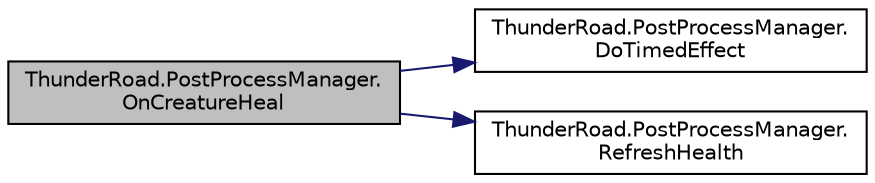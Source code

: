 digraph "ThunderRoad.PostProcessManager.OnCreatureHeal"
{
 // LATEX_PDF_SIZE
  edge [fontname="Helvetica",fontsize="10",labelfontname="Helvetica",labelfontsize="10"];
  node [fontname="Helvetica",fontsize="10",shape=record];
  rankdir="LR";
  Node1 [label="ThunderRoad.PostProcessManager.\lOnCreatureHeal",height=0.2,width=0.4,color="black", fillcolor="grey75", style="filled", fontcolor="black",tooltip="Called when [creature heal]."];
  Node1 -> Node2 [color="midnightblue",fontsize="10",style="solid",fontname="Helvetica"];
  Node2 [label="ThunderRoad.PostProcessManager.\lDoTimedEffect",height=0.2,width=0.4,color="black", fillcolor="white", style="filled",URL="$class_thunder_road_1_1_post_process_manager.html#a1a8bd0684ccf2ef41e3e8be165fbfd7f",tooltip="Does the timed effect."];
  Node1 -> Node3 [color="midnightblue",fontsize="10",style="solid",fontname="Helvetica"];
  Node3 [label="ThunderRoad.PostProcessManager.\lRefreshHealth",height=0.2,width=0.4,color="black", fillcolor="white", style="filled",URL="$class_thunder_road_1_1_post_process_manager.html#aa422586eecb2d5259ec2c9851f293fac",tooltip="Refreshes the health."];
}
